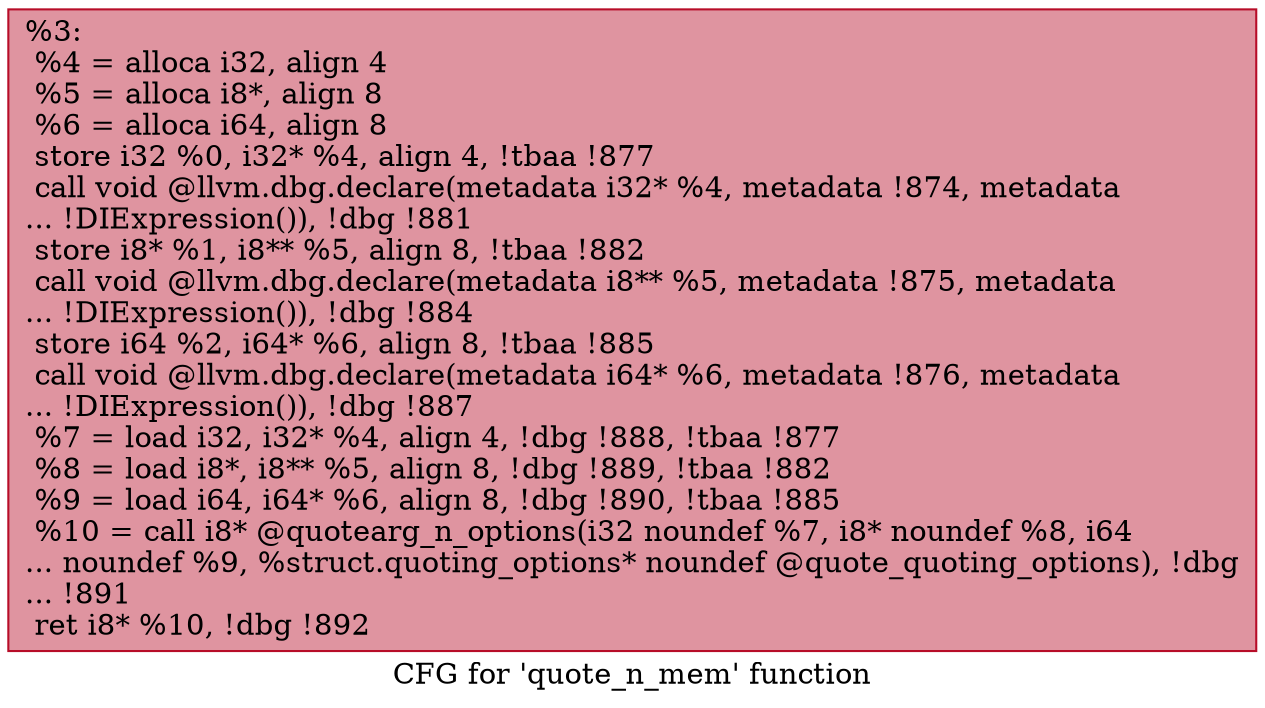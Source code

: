 digraph "CFG for 'quote_n_mem' function" {
	label="CFG for 'quote_n_mem' function";

	Node0xe22cc0 [shape=record,color="#b70d28ff", style=filled, fillcolor="#b70d2870",label="{%3:\l  %4 = alloca i32, align 4\l  %5 = alloca i8*, align 8\l  %6 = alloca i64, align 8\l  store i32 %0, i32* %4, align 4, !tbaa !877\l  call void @llvm.dbg.declare(metadata i32* %4, metadata !874, metadata\l... !DIExpression()), !dbg !881\l  store i8* %1, i8** %5, align 8, !tbaa !882\l  call void @llvm.dbg.declare(metadata i8** %5, metadata !875, metadata\l... !DIExpression()), !dbg !884\l  store i64 %2, i64* %6, align 8, !tbaa !885\l  call void @llvm.dbg.declare(metadata i64* %6, metadata !876, metadata\l... !DIExpression()), !dbg !887\l  %7 = load i32, i32* %4, align 4, !dbg !888, !tbaa !877\l  %8 = load i8*, i8** %5, align 8, !dbg !889, !tbaa !882\l  %9 = load i64, i64* %6, align 8, !dbg !890, !tbaa !885\l  %10 = call i8* @quotearg_n_options(i32 noundef %7, i8* noundef %8, i64\l... noundef %9, %struct.quoting_options* noundef @quote_quoting_options), !dbg\l... !891\l  ret i8* %10, !dbg !892\l}"];
}
